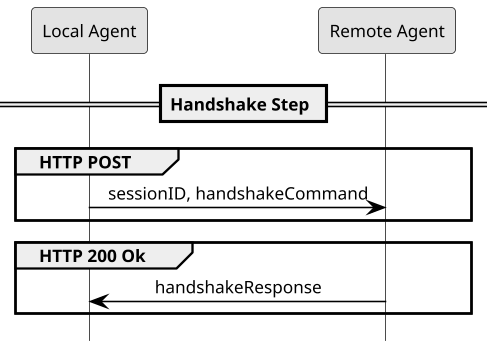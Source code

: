 @startuml
 
hide footbox
skinparam monochrome true
skinparam dpi 150
skinparam SequenceMessageAlign center
skinparam sequenceArrowColor Black
skinparam lifelinestrategy solid
skinparam defaultFontSize 11

participant "Local Agent" as LA
participant "Remote Agent" as RA

== Handshake Step ==

group HTTP POST
 LA -> RA : sessionID, handshakeCommand
end

group HTTP 200 Ok
 LA <- RA : handshakeResponse
end

@enduml